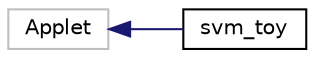 digraph "Graphical Class Hierarchy"
{
  edge [fontname="Helvetica",fontsize="10",labelfontname="Helvetica",labelfontsize="10"];
  node [fontname="Helvetica",fontsize="10",shape=record];
  rankdir="LR";
  Node122 [label="Applet",height=0.2,width=0.4,color="grey75", fillcolor="white", style="filled"];
  Node122 -> Node0 [dir="back",color="midnightblue",fontsize="10",style="solid",fontname="Helvetica"];
  Node0 [label="svm_toy",height=0.2,width=0.4,color="black", fillcolor="white", style="filled",URL="$classsvm__toy.html"];
}
